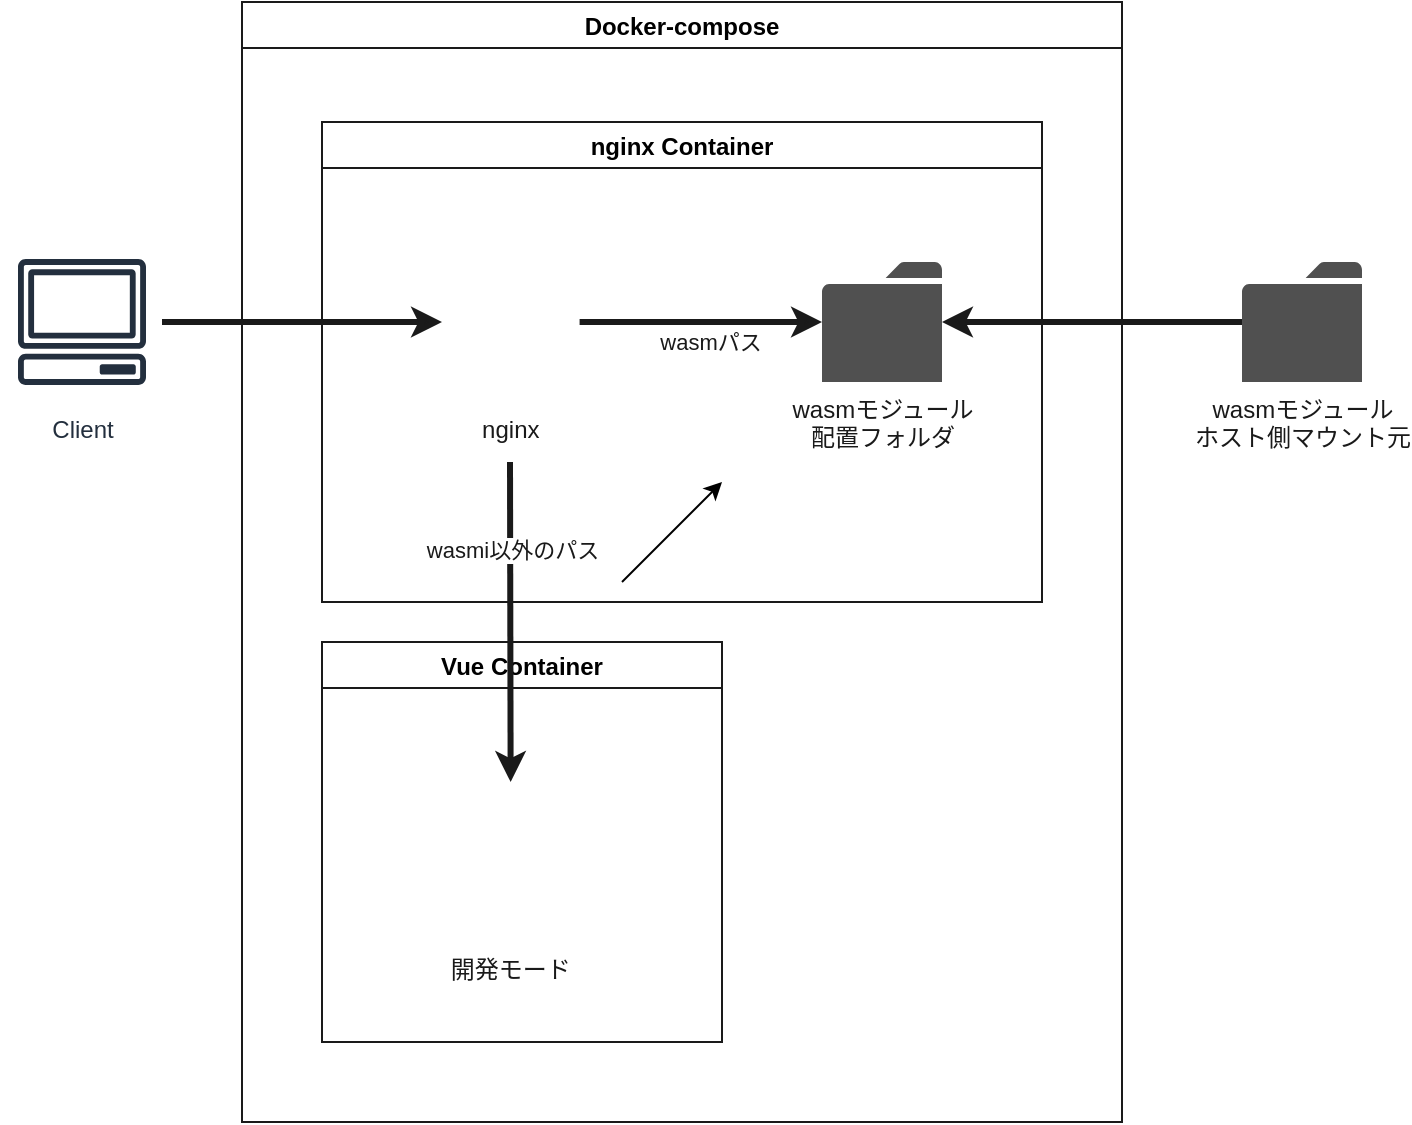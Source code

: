<mxfile>
    <diagram id="reNFfzvYnU8znsCgj5_y" name="ページ1">
        <mxGraphModel dx="1031" dy="676" grid="1" gridSize="10" guides="1" tooltips="1" connect="1" arrows="1" fold="1" page="1" pageScale="1" pageWidth="827" pageHeight="1169" background="#ffffff" math="0" shadow="0">
            <root>
                <mxCell id="0"/>
                <mxCell id="1" parent="0"/>
                <mxCell id="2" value="Docker-compose" style="swimlane;strokeColor=#1A1A1A;" vertex="1" parent="1">
                    <mxGeometry x="200" y="80" width="440" height="560" as="geometry"/>
                </mxCell>
                <mxCell id="3" value="nginx Container" style="swimlane;strokeColor=#1A1A1A;" vertex="1" parent="2">
                    <mxGeometry x="40" y="60" width="360" height="240" as="geometry"/>
                </mxCell>
                <mxCell id="7" value="nginx" style="shape=image;imageAspect=0;aspect=fixed;verticalLabelPosition=bottom;verticalAlign=top;strokeColor=#1A1A1A;image=https://msp.c.yimg.jp/images/v2/FUTi93tXq405grZVGgDqG8-iZuoaTgkJFJGjDp62X0j-8oqSvud9Isc9eL23vFvUmtNcwzh1QnEvaAAkw49d0cvDiGbxx_9r4b4Mic5G5lTjzSOG3VTjlLLFC4N1pKEiR7i33c-QnP9yVD1TdOniirXXjguw3pZieSf0kNLZsrNiX5TzEFASWE_zZTAdKykZgcjldUyeQ0DxEyIJi9SXrJPU8s7_mWe9u86yadG7_NW0nI6ee4a_3tnA9rMF3J0u48Ih4T9AaAW1YJxj3AI30Q==/NGINX-Plus-product-icon-RGB.svg?errorImage=false;fontColor=#1A1A1A;" vertex="1" parent="3">
                    <mxGeometry x="60" y="60" width="68.8" height="80" as="geometry"/>
                </mxCell>
                <mxCell id="13" value="wasmモジュール&lt;br&gt;配置フォルダ" style="sketch=0;pointerEvents=1;shadow=0;dashed=0;html=1;strokeColor=none;fillColor=#505050;labelPosition=center;verticalLabelPosition=bottom;verticalAlign=top;outlineConnect=0;align=center;shape=mxgraph.office.concepts.folder;labelBackgroundColor=#FFFFFF;fontColor=#1A1A1A;" vertex="1" parent="3">
                    <mxGeometry x="250" y="70" width="60" height="60" as="geometry"/>
                </mxCell>
                <mxCell id="14" style="edgeStyle=none;html=1;strokeColor=#1A1A1A;strokeWidth=3;" edge="1" parent="3" source="7" target="13">
                    <mxGeometry relative="1" as="geometry">
                        <mxPoint x="120" y="110" as="sourcePoint"/>
                        <mxPoint x="70" y="110" as="targetPoint"/>
                    </mxGeometry>
                </mxCell>
                <mxCell id="15" value="&lt;span style=&quot;background-color: rgb(255 , 255 , 255)&quot;&gt;wasmパス&lt;/span&gt;" style="edgeLabel;html=1;align=center;verticalAlign=middle;resizable=0;points=[];fontColor=#1A1A1A;" vertex="1" connectable="0" parent="14">
                    <mxGeometry x="0.076" y="-3" relative="1" as="geometry">
                        <mxPoint y="7" as="offset"/>
                    </mxGeometry>
                </mxCell>
                <mxCell id="4" value="Vue Container" style="swimlane;strokeColor=#1A1A1A;" vertex="1" parent="2">
                    <mxGeometry x="40" y="320" width="200" height="200" as="geometry"/>
                </mxCell>
                <mxCell id="10" value="開発モード" style="shape=image;imageAspect=0;aspect=fixed;verticalLabelPosition=bottom;verticalAlign=top;strokeColor=#1A1A1A;image=https://msp.c.yimg.jp/images/v2/FUTi93tXq405grZVGgDqGw4TnDFfufXiLRzfA1zHoZsvOi3QOq3fpVatUwjNJts8UlGFV7DmyryzxkDliDfjs0qCodVbi9ubi1qxbJSWBIo1vjP8DkgktyXLtBZ_HySXEqQ1yJrGYWzclDHNUs5NTQ==/logo.png?errorImage=false;fontColor=#1A1A1A;" vertex="1" parent="4">
                    <mxGeometry x="54.4" y="70" width="80" height="80" as="geometry"/>
                </mxCell>
                <mxCell id="11" style="edgeStyle=none;html=1;strokeColor=#1A1A1A;strokeWidth=3;" edge="1" parent="2" target="10">
                    <mxGeometry relative="1" as="geometry">
                        <mxPoint x="134" y="230" as="sourcePoint"/>
                        <mxPoint x="110" y="170" as="targetPoint"/>
                    </mxGeometry>
                </mxCell>
                <mxCell id="12" value="&lt;span style=&quot;background-color: rgb(255 , 255 , 255)&quot;&gt;wasmi以外のパス&lt;/span&gt;" style="edgeLabel;html=1;align=center;verticalAlign=middle;resizable=0;points=[];fontColor=#1A1A1A;" vertex="1" connectable="0" parent="11">
                    <mxGeometry x="-0.45" y="1" relative="1" as="geometry">
                        <mxPoint as="offset"/>
                    </mxGeometry>
                </mxCell>
                <mxCell id="6" value="Client" style="sketch=0;outlineConnect=0;fontColor=#232F3E;gradientColor=none;strokeColor=#232F3E;fillColor=#ffffff;dashed=0;verticalLabelPosition=bottom;verticalAlign=top;align=center;html=1;fontSize=12;fontStyle=0;aspect=fixed;shape=mxgraph.aws4.resourceIcon;resIcon=mxgraph.aws4.client;" vertex="1" parent="1">
                    <mxGeometry x="80" y="200" width="80" height="80" as="geometry"/>
                </mxCell>
                <mxCell id="8" value="" style="endArrow=classic;html=1;" edge="1" parent="1">
                    <mxGeometry width="50" height="50" relative="1" as="geometry">
                        <mxPoint x="390" y="370" as="sourcePoint"/>
                        <mxPoint x="440" y="320" as="targetPoint"/>
                    </mxGeometry>
                </mxCell>
                <mxCell id="9" style="edgeStyle=none;html=1;strokeColor=#1A1A1A;entryX=0;entryY=0.5;entryDx=0;entryDy=0;strokeWidth=3;" edge="1" parent="1" source="6" target="7">
                    <mxGeometry relative="1" as="geometry">
                        <mxPoint x="150" y="350" as="targetPoint"/>
                    </mxGeometry>
                </mxCell>
                <mxCell id="18" value="" style="edgeStyle=none;html=1;fontColor=#1A1A1A;strokeColor=#1A1A1A;strokeWidth=3;" edge="1" parent="1" source="16" target="13">
                    <mxGeometry relative="1" as="geometry">
                        <mxPoint x="730" y="350" as="targetPoint"/>
                    </mxGeometry>
                </mxCell>
                <mxCell id="16" value="wasmモジュール&lt;br&gt;ホスト側マウント元" style="sketch=0;pointerEvents=1;shadow=0;dashed=0;html=1;strokeColor=none;fillColor=#505050;labelPosition=center;verticalLabelPosition=bottom;verticalAlign=top;outlineConnect=0;align=center;shape=mxgraph.office.concepts.folder;labelBackgroundColor=#FFFFFF;fontColor=#1A1A1A;" vertex="1" parent="1">
                    <mxGeometry x="700" y="210" width="60" height="60" as="geometry"/>
                </mxCell>
            </root>
        </mxGraphModel>
    </diagram>
</mxfile>